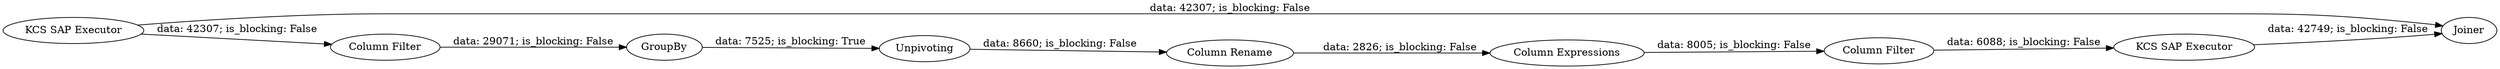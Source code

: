 digraph {
	"7047950739333599680_18" [label=Joiner]
	"7047950739333599680_15" [label="Column Filter"]
	"7047950739333599680_5" [label=GroupBy]
	"7047950739333599680_2" [label="KCS SAP Executor"]
	"7047950739333599680_1" [label="KCS SAP Executor"]
	"7047950739333599680_17" [label="Column Expressions"]
	"7047950739333599680_8" [label="Column Rename"]
	"7047950739333599680_3" [label="Column Filter"]
	"7047950739333599680_7" [label=Unpivoting]
	"7047950739333599680_1" -> "7047950739333599680_18" [label="data: 42307; is_blocking: False"]
	"7047950739333599680_2" -> "7047950739333599680_18" [label="data: 42749; is_blocking: False"]
	"7047950739333599680_7" -> "7047950739333599680_8" [label="data: 8660; is_blocking: False"]
	"7047950739333599680_3" -> "7047950739333599680_5" [label="data: 29071; is_blocking: False"]
	"7047950739333599680_5" -> "7047950739333599680_7" [label="data: 7525; is_blocking: True"]
	"7047950739333599680_8" -> "7047950739333599680_17" [label="data: 2826; is_blocking: False"]
	"7047950739333599680_1" -> "7047950739333599680_3" [label="data: 42307; is_blocking: False"]
	"7047950739333599680_17" -> "7047950739333599680_15" [label="data: 8005; is_blocking: False"]
	"7047950739333599680_15" -> "7047950739333599680_2" [label="data: 6088; is_blocking: False"]
	rankdir=LR
}
